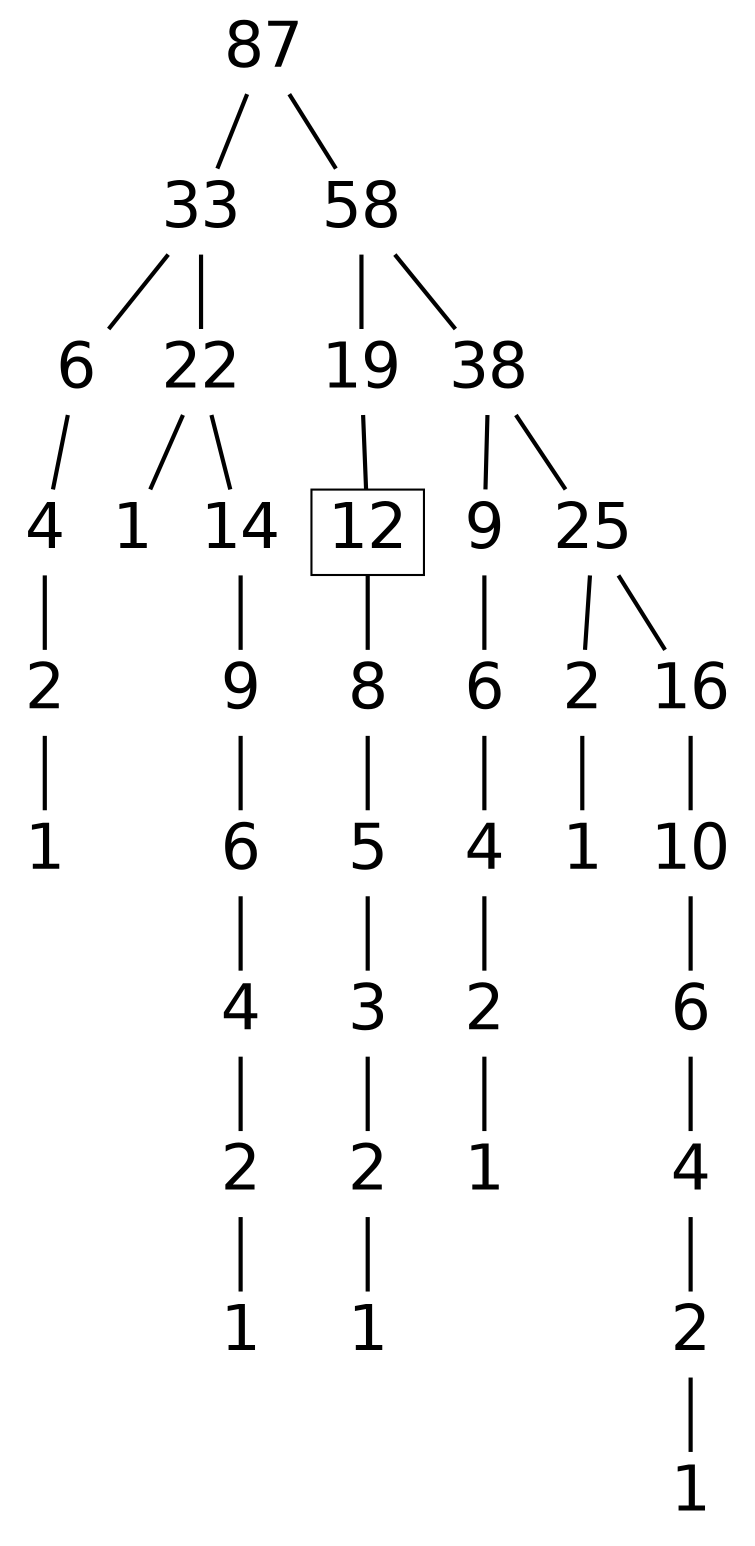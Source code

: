 digraph graph_name {
 graph[nodesep = 0.1];
 edge[dir=none, style=bold];
 node[ fontname = "Helvetica", shape = plaintext, width = 0.25, height = 0.25, fontsize=30];
di[label="87" ];
di->dj
dj[label="33" ];
dj->dk
dk[label="6" ];
dk->dl
dl[label="4" ];
dl->dm
dm[label="2" ];
dm->dn
dn[label="1" ];
dj->do
do[label="22" ];
do->dp
dp[label="1" ];
do->dq
dq[label="14" ];
dq->dr
dr[label="9" ];
dr->ds
ds[label="6" ];
ds->dt
dt[label="4" ];
dt->du
du[label="2" ];
du->dv
dv[label="1" ];
di->dw
dw[label="58" ];
dw->dx
dx[label="19" ];
dx->dy
dy[label="12" ;shape=box];
dy->dz
dz[label="8" ];
dz->ea
ea[label="5" ];
ea->eb
eb[label="3" ];
eb->ec
ec[label="2" ];
ec->ed
ed[label="1" ];
dw->ee
ee[label="38" ];
ee->ef
ef[label="9" ];
ef->eg
eg[label="6" ];
eg->eh
eh[label="4" ];
eh->ei
ei[label="2" ];
ei->ej
ej[label="1" ];
ee->ek
ek[label="25" ];
ek->el
el[label="2" ];
el->em
em[label="1" ];
ek->en
en[label="16" ];
en->eo
eo[label="10" ];
eo->ep
ep[label="6" ];
ep->eq
eq[label="4" ];
eq->er
er[label="2" ];
er->es
es[label="1" ];
}

